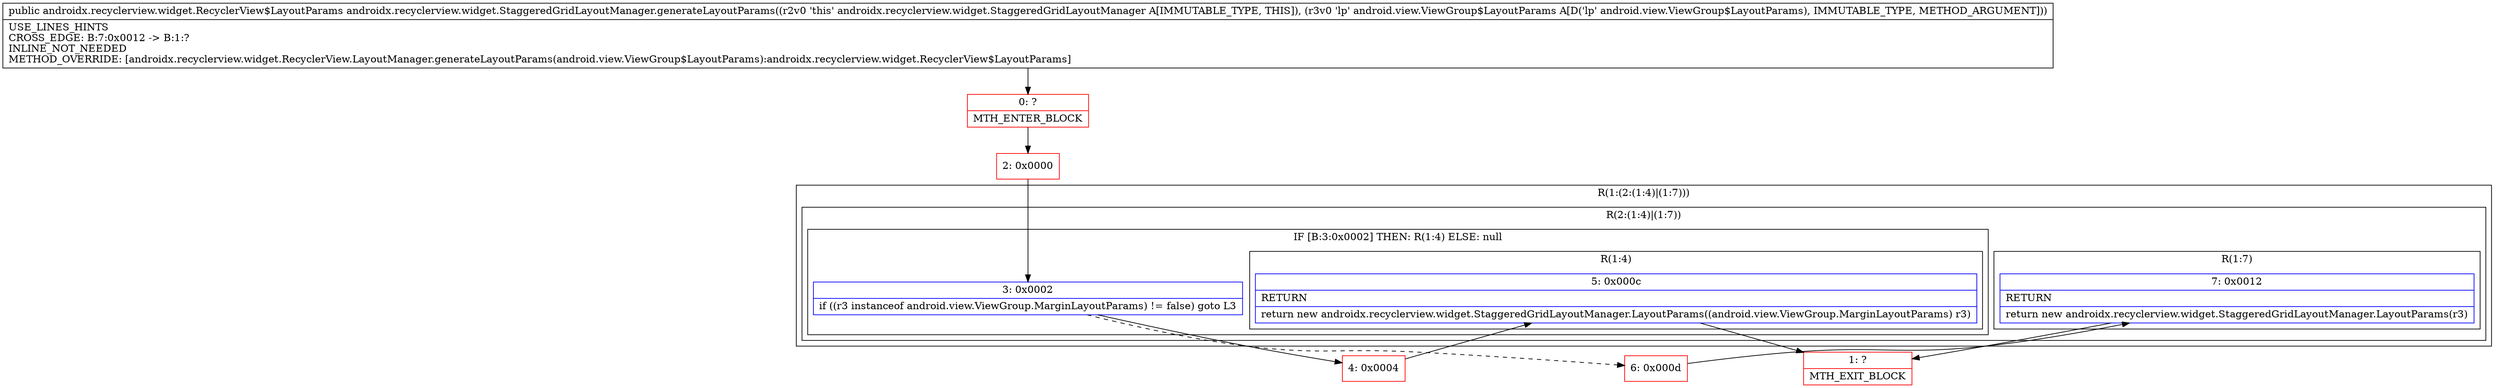 digraph "CFG forandroidx.recyclerview.widget.StaggeredGridLayoutManager.generateLayoutParams(Landroid\/view\/ViewGroup$LayoutParams;)Landroidx\/recyclerview\/widget\/RecyclerView$LayoutParams;" {
subgraph cluster_Region_970757010 {
label = "R(1:(2:(1:4)|(1:7)))";
node [shape=record,color=blue];
subgraph cluster_Region_1873162780 {
label = "R(2:(1:4)|(1:7))";
node [shape=record,color=blue];
subgraph cluster_IfRegion_197220683 {
label = "IF [B:3:0x0002] THEN: R(1:4) ELSE: null";
node [shape=record,color=blue];
Node_3 [shape=record,label="{3\:\ 0x0002|if ((r3 instanceof android.view.ViewGroup.MarginLayoutParams) != false) goto L3\l}"];
subgraph cluster_Region_1588889591 {
label = "R(1:4)";
node [shape=record,color=blue];
Node_5 [shape=record,label="{5\:\ 0x000c|RETURN\l|return new androidx.recyclerview.widget.StaggeredGridLayoutManager.LayoutParams((android.view.ViewGroup.MarginLayoutParams) r3)\l}"];
}
}
subgraph cluster_Region_61460400 {
label = "R(1:7)";
node [shape=record,color=blue];
Node_7 [shape=record,label="{7\:\ 0x0012|RETURN\l|return new androidx.recyclerview.widget.StaggeredGridLayoutManager.LayoutParams(r3)\l}"];
}
}
}
Node_0 [shape=record,color=red,label="{0\:\ ?|MTH_ENTER_BLOCK\l}"];
Node_2 [shape=record,color=red,label="{2\:\ 0x0000}"];
Node_4 [shape=record,color=red,label="{4\:\ 0x0004}"];
Node_1 [shape=record,color=red,label="{1\:\ ?|MTH_EXIT_BLOCK\l}"];
Node_6 [shape=record,color=red,label="{6\:\ 0x000d}"];
MethodNode[shape=record,label="{public androidx.recyclerview.widget.RecyclerView$LayoutParams androidx.recyclerview.widget.StaggeredGridLayoutManager.generateLayoutParams((r2v0 'this' androidx.recyclerview.widget.StaggeredGridLayoutManager A[IMMUTABLE_TYPE, THIS]), (r3v0 'lp' android.view.ViewGroup$LayoutParams A[D('lp' android.view.ViewGroup$LayoutParams), IMMUTABLE_TYPE, METHOD_ARGUMENT]))  | USE_LINES_HINTS\lCROSS_EDGE: B:7:0x0012 \-\> B:1:?\lINLINE_NOT_NEEDED\lMETHOD_OVERRIDE: [androidx.recyclerview.widget.RecyclerView.LayoutManager.generateLayoutParams(android.view.ViewGroup$LayoutParams):androidx.recyclerview.widget.RecyclerView$LayoutParams]\l}"];
MethodNode -> Node_0;Node_3 -> Node_4;
Node_3 -> Node_6[style=dashed];
Node_5 -> Node_1;
Node_7 -> Node_1;
Node_0 -> Node_2;
Node_2 -> Node_3;
Node_4 -> Node_5;
Node_6 -> Node_7;
}

